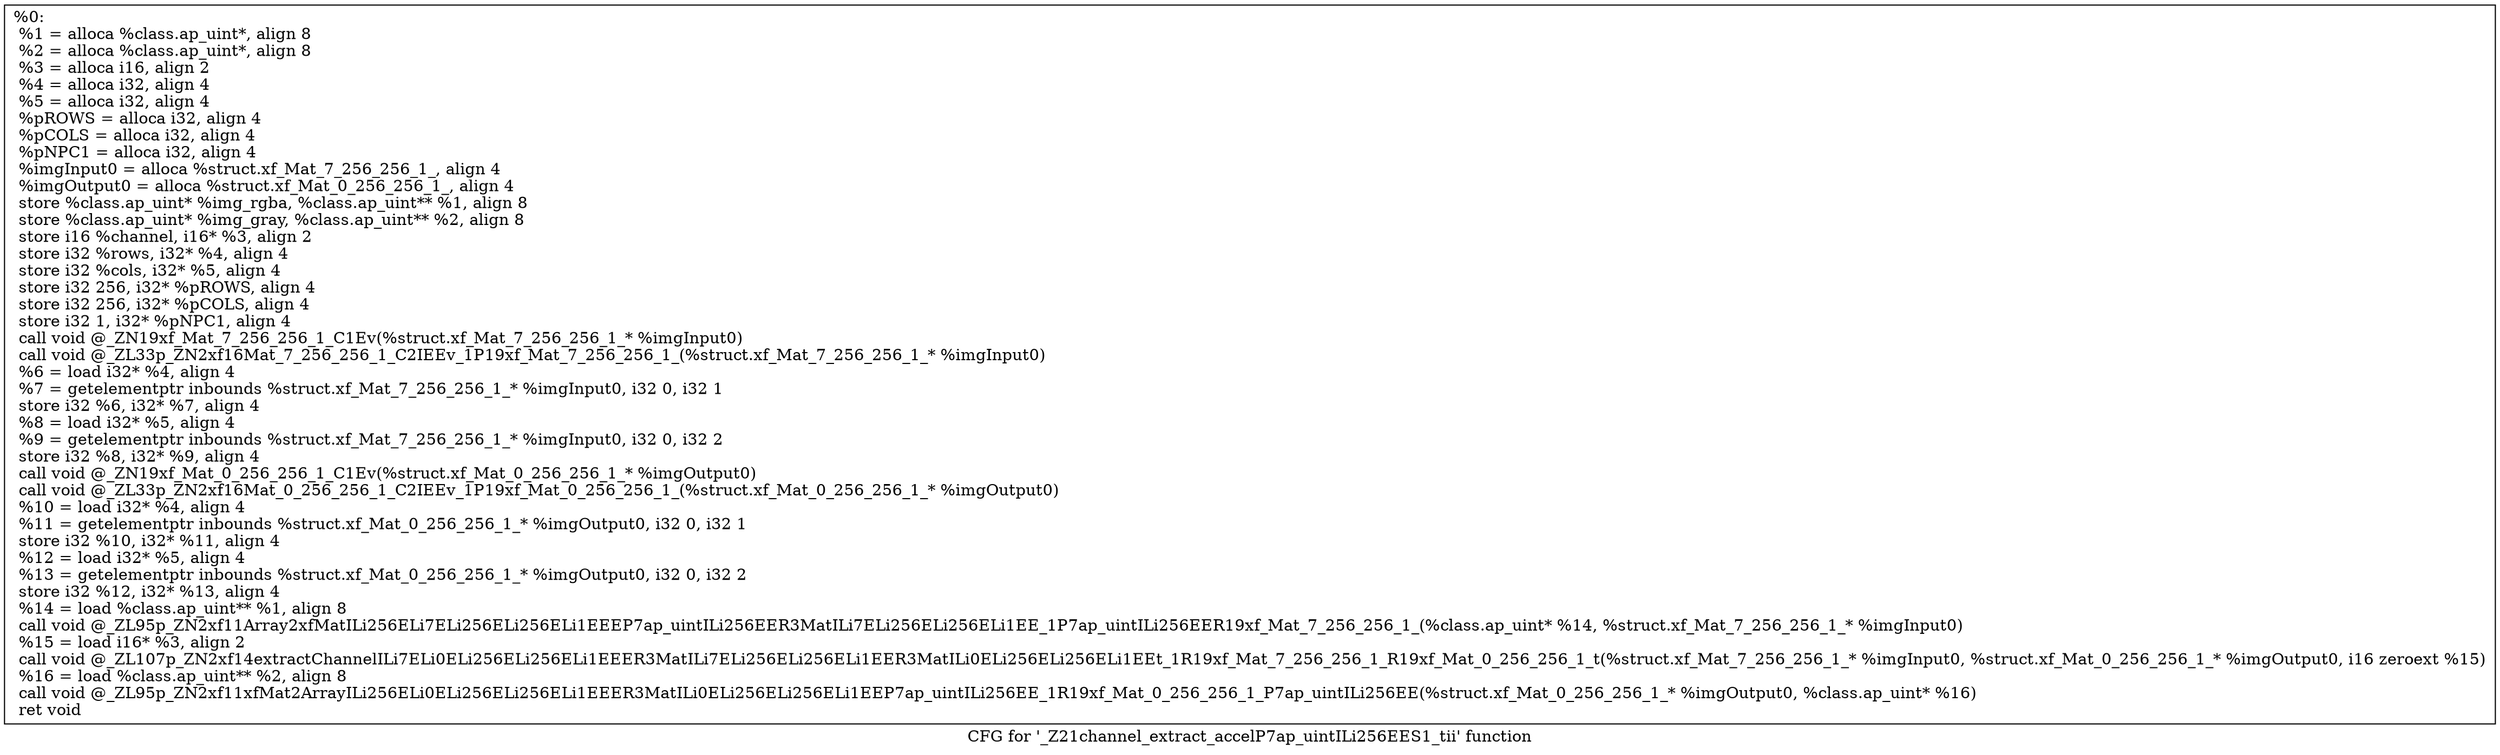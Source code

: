 digraph "CFG for '_Z21channel_extract_accelP7ap_uintILi256EES1_tii' function" {
	label="CFG for '_Z21channel_extract_accelP7ap_uintILi256EES1_tii' function";

	Node0x211edd0 [shape=record,label="{%0:\l  %1 = alloca %class.ap_uint*, align 8\l  %2 = alloca %class.ap_uint*, align 8\l  %3 = alloca i16, align 2\l  %4 = alloca i32, align 4\l  %5 = alloca i32, align 4\l  %pROWS = alloca i32, align 4\l  %pCOLS = alloca i32, align 4\l  %pNPC1 = alloca i32, align 4\l  %imgInput0 = alloca %struct.xf_Mat_7_256_256_1_, align 4\l  %imgOutput0 = alloca %struct.xf_Mat_0_256_256_1_, align 4\l  store %class.ap_uint* %img_rgba, %class.ap_uint** %1, align 8\l  store %class.ap_uint* %img_gray, %class.ap_uint** %2, align 8\l  store i16 %channel, i16* %3, align 2\l  store i32 %rows, i32* %4, align 4\l  store i32 %cols, i32* %5, align 4\l  store i32 256, i32* %pROWS, align 4\l  store i32 256, i32* %pCOLS, align 4\l  store i32 1, i32* %pNPC1, align 4\l  call void @_ZN19xf_Mat_7_256_256_1_C1Ev(%struct.xf_Mat_7_256_256_1_* %imgInput0)\l  call void @_ZL33p_ZN2xf16Mat_7_256_256_1_C2IEEv_1P19xf_Mat_7_256_256_1_(%struct.xf_Mat_7_256_256_1_* %imgInput0)\l  %6 = load i32* %4, align 4\l  %7 = getelementptr inbounds %struct.xf_Mat_7_256_256_1_* %imgInput0, i32 0, i32 1\l  store i32 %6, i32* %7, align 4\l  %8 = load i32* %5, align 4\l  %9 = getelementptr inbounds %struct.xf_Mat_7_256_256_1_* %imgInput0, i32 0, i32 2\l  store i32 %8, i32* %9, align 4\l  call void @_ZN19xf_Mat_0_256_256_1_C1Ev(%struct.xf_Mat_0_256_256_1_* %imgOutput0)\l  call void @_ZL33p_ZN2xf16Mat_0_256_256_1_C2IEEv_1P19xf_Mat_0_256_256_1_(%struct.xf_Mat_0_256_256_1_* %imgOutput0)\l  %10 = load i32* %4, align 4\l  %11 = getelementptr inbounds %struct.xf_Mat_0_256_256_1_* %imgOutput0, i32 0, i32 1\l  store i32 %10, i32* %11, align 4\l  %12 = load i32* %5, align 4\l  %13 = getelementptr inbounds %struct.xf_Mat_0_256_256_1_* %imgOutput0, i32 0, i32 2\l  store i32 %12, i32* %13, align 4\l  %14 = load %class.ap_uint** %1, align 8\l  call void @_ZL95p_ZN2xf11Array2xfMatILi256ELi7ELi256ELi256ELi1EEEP7ap_uintILi256EER3MatILi7ELi256ELi256ELi1EE_1P7ap_uintILi256EER19xf_Mat_7_256_256_1_(%class.ap_uint* %14, %struct.xf_Mat_7_256_256_1_* %imgInput0)\l  %15 = load i16* %3, align 2\l  call void @_ZL107p_ZN2xf14extractChannelILi7ELi0ELi256ELi256ELi1EEER3MatILi7ELi256ELi256ELi1EER3MatILi0ELi256ELi256ELi1EEt_1R19xf_Mat_7_256_256_1_R19xf_Mat_0_256_256_1_t(%struct.xf_Mat_7_256_256_1_* %imgInput0, %struct.xf_Mat_0_256_256_1_* %imgOutput0, i16 zeroext %15)\l  %16 = load %class.ap_uint** %2, align 8\l  call void @_ZL95p_ZN2xf11xfMat2ArrayILi256ELi0ELi256ELi256ELi1EEER3MatILi0ELi256ELi256ELi1EEP7ap_uintILi256EE_1R19xf_Mat_0_256_256_1_P7ap_uintILi256EE(%struct.xf_Mat_0_256_256_1_* %imgOutput0, %class.ap_uint* %16)\l  ret void\l}"];
}
